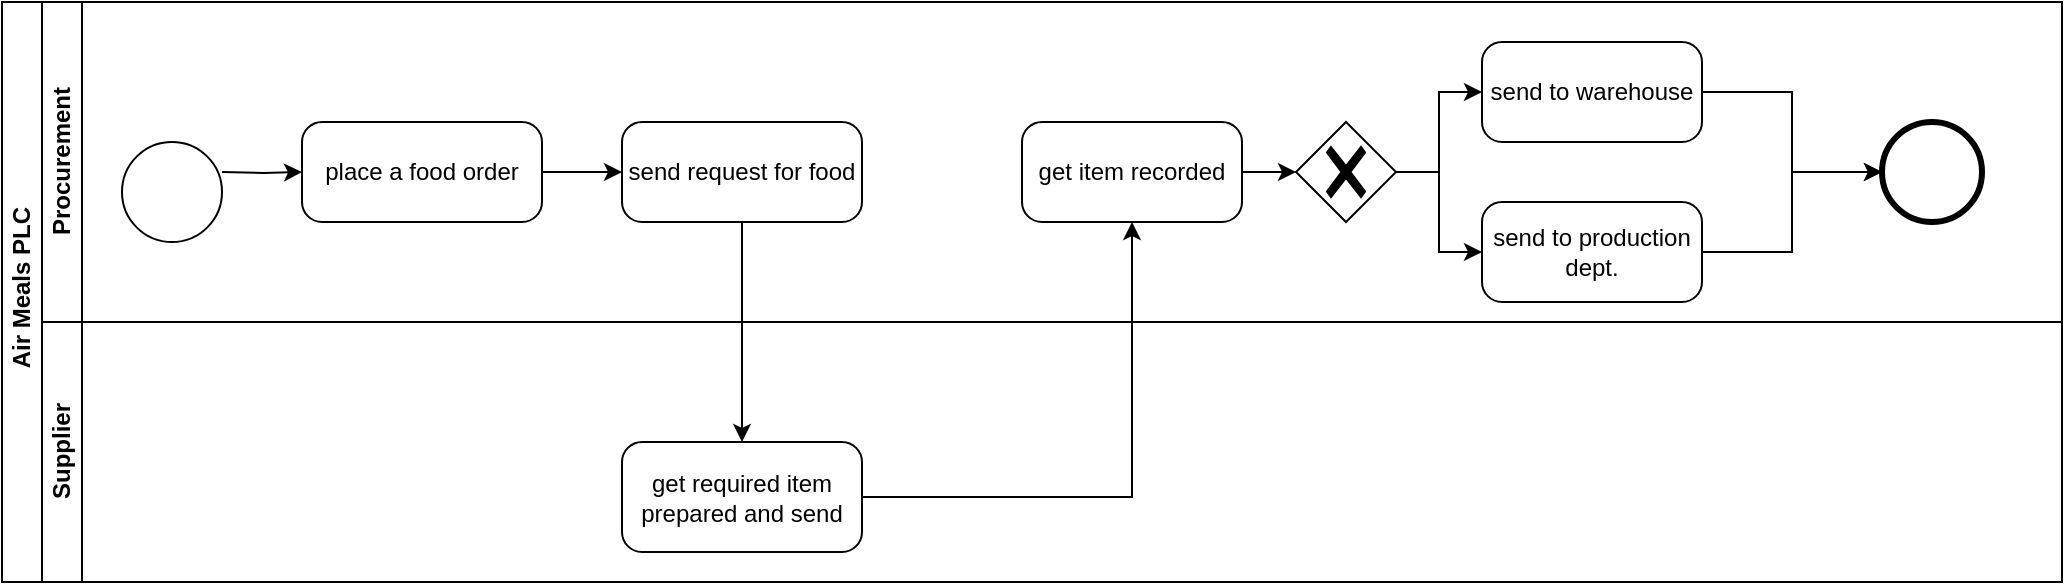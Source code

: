 <mxfile version="22.1.12" type="github">
  <diagram id="prtHgNgQTEPvFCAcTncT" name="Page-1">
    <mxGraphModel dx="3172" dy="964" grid="1" gridSize="10" guides="1" tooltips="1" connect="1" arrows="1" fold="1" page="1" pageScale="1" pageWidth="827" pageHeight="1169" math="0" shadow="0">
      <root>
        <mxCell id="0" />
        <mxCell id="1" parent="0" />
        <mxCell id="dNxyNK7c78bLwvsdeMH5-19" value="&amp;nbsp;Air Meals PLC " style="swimlane;html=1;childLayout=stackLayout;resizeParent=1;resizeParentMax=0;horizontal=0;startSize=20;horizontalStack=0;" parent="1" vertex="1">
          <mxGeometry x="-60" y="20" width="1030" height="290" as="geometry" />
        </mxCell>
        <mxCell id="iolI8BOVlMJaaguG8Dk0-7" style="edgeStyle=orthogonalEdgeStyle;rounded=0;orthogonalLoop=1;jettySize=auto;html=1;" parent="dNxyNK7c78bLwvsdeMH5-19" source="iolI8BOVlMJaaguG8Dk0-5" target="iolI8BOVlMJaaguG8Dk0-8" edge="1">
          <mxGeometry relative="1" as="geometry">
            <mxPoint x="430" y="320" as="targetPoint" />
          </mxGeometry>
        </mxCell>
        <mxCell id="dNxyNK7c78bLwvsdeMH5-20" value="Procurement" style="swimlane;html=1;startSize=20;horizontal=0;" parent="dNxyNK7c78bLwvsdeMH5-19" vertex="1">
          <mxGeometry x="20" width="1010" height="160" as="geometry" />
        </mxCell>
        <mxCell id="jybm4fPGBQml7Ri3tgQ--3" style="edgeStyle=orthogonalEdgeStyle;rounded=0;orthogonalLoop=1;jettySize=auto;html=1;" parent="dNxyNK7c78bLwvsdeMH5-20" target="iolI8BOVlMJaaguG8Dk0-1" edge="1">
          <mxGeometry relative="1" as="geometry">
            <mxPoint x="130" y="140" as="targetPoint" />
            <mxPoint x="90" y="85" as="sourcePoint" />
          </mxGeometry>
        </mxCell>
        <mxCell id="jybm4fPGBQml7Ri3tgQ--1" value="" style="points=[[0.145,0.145,0],[0.5,0,0],[0.855,0.145,0],[1,0.5,0],[0.855,0.855,0],[0.5,1,0],[0.145,0.855,0],[0,0.5,0]];shape=mxgraph.bpmn.event;html=1;verticalLabelPosition=bottom;labelBackgroundColor=#ffffff;verticalAlign=top;align=center;perimeter=ellipsePerimeter;outlineConnect=0;aspect=fixed;outline=standard;symbol=general;" parent="dNxyNK7c78bLwvsdeMH5-20" vertex="1">
          <mxGeometry x="40" y="70" width="50" height="50" as="geometry" />
        </mxCell>
        <mxCell id="iolI8BOVlMJaaguG8Dk0-6" style="edgeStyle=orthogonalEdgeStyle;rounded=0;orthogonalLoop=1;jettySize=auto;html=1;" parent="dNxyNK7c78bLwvsdeMH5-20" source="iolI8BOVlMJaaguG8Dk0-1" target="iolI8BOVlMJaaguG8Dk0-5" edge="1">
          <mxGeometry relative="1" as="geometry" />
        </mxCell>
        <mxCell id="iolI8BOVlMJaaguG8Dk0-1" value="place a food order" style="points=[[0.25,0,0],[0.5,0,0],[0.75,0,0],[1,0.25,0],[1,0.5,0],[1,0.75,0],[0.75,1,0],[0.5,1,0],[0.25,1,0],[0,0.75,0],[0,0.5,0],[0,0.25,0]];shape=mxgraph.bpmn.task;whiteSpace=wrap;rectStyle=rounded;size=10;html=1;taskMarker=abstract;" parent="dNxyNK7c78bLwvsdeMH5-20" vertex="1">
          <mxGeometry x="130" y="60" width="120" height="50" as="geometry" />
        </mxCell>
        <mxCell id="iolI8BOVlMJaaguG8Dk0-5" value="send request for food" style="points=[[0.25,0,0],[0.5,0,0],[0.75,0,0],[1,0.25,0],[1,0.5,0],[1,0.75,0],[0.75,1,0],[0.5,1,0],[0.25,1,0],[0,0.75,0],[0,0.5,0],[0,0.25,0]];shape=mxgraph.bpmn.task;whiteSpace=wrap;rectStyle=rounded;size=10;html=1;taskMarker=abstract;" parent="dNxyNK7c78bLwvsdeMH5-20" vertex="1">
          <mxGeometry x="290" y="60" width="120" height="50" as="geometry" />
        </mxCell>
        <mxCell id="PYNcIkFIWxxrQoFNNcHD-43" style="edgeStyle=orthogonalEdgeStyle;rounded=0;orthogonalLoop=1;jettySize=auto;html=1;" edge="1" parent="dNxyNK7c78bLwvsdeMH5-20" source="iolI8BOVlMJaaguG8Dk0-22" target="PYNcIkFIWxxrQoFNNcHD-37">
          <mxGeometry relative="1" as="geometry" />
        </mxCell>
        <mxCell id="iolI8BOVlMJaaguG8Dk0-22" value="get item recorded" style="points=[[0.25,0,0],[0.5,0,0],[0.75,0,0],[1,0.25,0],[1,0.5,0],[1,0.75,0],[0.75,1,0],[0.5,1,0],[0.25,1,0],[0,0.75,0],[0,0.5,0],[0,0.25,0]];shape=mxgraph.bpmn.task;whiteSpace=wrap;rectStyle=rounded;size=10;html=1;taskMarker=abstract;" parent="dNxyNK7c78bLwvsdeMH5-20" vertex="1">
          <mxGeometry x="490" y="60" width="110" height="50" as="geometry" />
        </mxCell>
        <mxCell id="iolI8BOVlMJaaguG8Dk0-64" value="" style="points=[[0.145,0.145,0],[0.5,0,0],[0.855,0.145,0],[1,0.5,0],[0.855,0.855,0],[0.5,1,0],[0.145,0.855,0],[0,0.5,0]];shape=mxgraph.bpmn.event;html=1;verticalLabelPosition=bottom;labelBackgroundColor=#ffffff;verticalAlign=top;align=center;perimeter=ellipsePerimeter;outlineConnect=0;aspect=fixed;outline=end;symbol=terminate2;" parent="dNxyNK7c78bLwvsdeMH5-20" vertex="1">
          <mxGeometry x="920" y="60" width="50" height="50" as="geometry" />
        </mxCell>
        <mxCell id="PYNcIkFIWxxrQoFNNcHD-44" style="edgeStyle=orthogonalEdgeStyle;rounded=0;orthogonalLoop=1;jettySize=auto;html=1;" edge="1" parent="dNxyNK7c78bLwvsdeMH5-20" source="PYNcIkFIWxxrQoFNNcHD-35" target="iolI8BOVlMJaaguG8Dk0-64">
          <mxGeometry relative="1" as="geometry" />
        </mxCell>
        <mxCell id="PYNcIkFIWxxrQoFNNcHD-35" value="send to warehouse" style="points=[[0.25,0,0],[0.5,0,0],[0.75,0,0],[1,0.25,0],[1,0.5,0],[1,0.75,0],[0.75,1,0],[0.5,1,0],[0.25,1,0],[0,0.75,0],[0,0.5,0],[0,0.25,0]];shape=mxgraph.bpmn.task;whiteSpace=wrap;rectStyle=rounded;size=10;html=1;taskMarker=abstract;" vertex="1" parent="dNxyNK7c78bLwvsdeMH5-20">
          <mxGeometry x="720" y="20" width="110" height="50" as="geometry" />
        </mxCell>
        <mxCell id="PYNcIkFIWxxrQoFNNcHD-41" style="edgeStyle=orthogonalEdgeStyle;rounded=0;orthogonalLoop=1;jettySize=auto;html=1;" edge="1" parent="dNxyNK7c78bLwvsdeMH5-20" source="PYNcIkFIWxxrQoFNNcHD-37" target="PYNcIkFIWxxrQoFNNcHD-35">
          <mxGeometry relative="1" as="geometry" />
        </mxCell>
        <mxCell id="PYNcIkFIWxxrQoFNNcHD-42" style="edgeStyle=orthogonalEdgeStyle;rounded=0;orthogonalLoop=1;jettySize=auto;html=1;" edge="1" parent="dNxyNK7c78bLwvsdeMH5-20" source="PYNcIkFIWxxrQoFNNcHD-37" target="PYNcIkFIWxxrQoFNNcHD-39">
          <mxGeometry relative="1" as="geometry" />
        </mxCell>
        <mxCell id="PYNcIkFIWxxrQoFNNcHD-37" value="" style="points=[[0.25,0.25,0],[0.5,0,0],[0.75,0.25,0],[1,0.5,0],[0.75,0.75,0],[0.5,1,0],[0.25,0.75,0],[0,0.5,0]];shape=mxgraph.bpmn.gateway2;html=1;verticalLabelPosition=bottom;labelBackgroundColor=#ffffff;verticalAlign=top;align=center;perimeter=rhombusPerimeter;outlineConnect=0;outline=none;symbol=none;gwType=exclusive;" vertex="1" parent="dNxyNK7c78bLwvsdeMH5-20">
          <mxGeometry x="627" y="60" width="50" height="50" as="geometry" />
        </mxCell>
        <mxCell id="PYNcIkFIWxxrQoFNNcHD-39" value="send to production dept." style="points=[[0.25,0,0],[0.5,0,0],[0.75,0,0],[1,0.25,0],[1,0.5,0],[1,0.75,0],[0.75,1,0],[0.5,1,0],[0.25,1,0],[0,0.75,0],[0,0.5,0],[0,0.25,0]];shape=mxgraph.bpmn.task;whiteSpace=wrap;rectStyle=rounded;size=10;html=1;taskMarker=abstract;" vertex="1" parent="dNxyNK7c78bLwvsdeMH5-20">
          <mxGeometry x="720" y="100" width="110" height="50" as="geometry" />
        </mxCell>
        <mxCell id="PYNcIkFIWxxrQoFNNcHD-45" style="edgeStyle=orthogonalEdgeStyle;rounded=0;orthogonalLoop=1;jettySize=auto;html=1;entryX=0;entryY=0.5;entryDx=0;entryDy=0;entryPerimeter=0;" edge="1" parent="dNxyNK7c78bLwvsdeMH5-20" source="PYNcIkFIWxxrQoFNNcHD-39" target="iolI8BOVlMJaaguG8Dk0-64">
          <mxGeometry relative="1" as="geometry" />
        </mxCell>
        <mxCell id="PYNcIkFIWxxrQoFNNcHD-34" style="edgeStyle=orthogonalEdgeStyle;rounded=0;orthogonalLoop=1;jettySize=auto;html=1;entryX=0.5;entryY=1;entryDx=0;entryDy=0;entryPerimeter=0;" edge="1" parent="dNxyNK7c78bLwvsdeMH5-19" source="iolI8BOVlMJaaguG8Dk0-8" target="iolI8BOVlMJaaguG8Dk0-22">
          <mxGeometry relative="1" as="geometry" />
        </mxCell>
        <mxCell id="dNxyNK7c78bLwvsdeMH5-21" value="Supplier" style="swimlane;html=1;startSize=20;horizontal=0;" parent="dNxyNK7c78bLwvsdeMH5-19" vertex="1">
          <mxGeometry x="20" y="160" width="1010" height="130" as="geometry" />
        </mxCell>
        <mxCell id="iolI8BOVlMJaaguG8Dk0-8" value="get required item prepared and send" style="points=[[0.25,0,0],[0.5,0,0],[0.75,0,0],[1,0.25,0],[1,0.5,0],[1,0.75,0],[0.75,1,0],[0.5,1,0],[0.25,1,0],[0,0.75,0],[0,0.5,0],[0,0.25,0]];shape=mxgraph.bpmn.task;whiteSpace=wrap;rectStyle=rounded;size=10;html=1;taskMarker=abstract;" parent="dNxyNK7c78bLwvsdeMH5-21" vertex="1">
          <mxGeometry x="290" y="60" width="120" height="55" as="geometry" />
        </mxCell>
        <mxCell id="iolI8BOVlMJaaguG8Dk0-62" style="edgeStyle=orthogonalEdgeStyle;rounded=0;orthogonalLoop=1;jettySize=auto;html=1;entryX=0;entryY=0.5;entryDx=0;entryDy=0;entryPerimeter=0;exitX=0.5;exitY=0;exitDx=0;exitDy=0;exitPerimeter=0;" parent="dNxyNK7c78bLwvsdeMH5-21" source="iolI8BOVlMJaaguG8Dk0-51" edge="1">
          <mxGeometry relative="1" as="geometry">
            <mxPoint x="1390" y="65" as="targetPoint" />
          </mxGeometry>
        </mxCell>
        <mxCell id="iolI8BOVlMJaaguG8Dk0-63" style="edgeStyle=orthogonalEdgeStyle;rounded=0;orthogonalLoop=1;jettySize=auto;html=1;entryX=0;entryY=0.5;entryDx=0;entryDy=0;entryPerimeter=0;exitX=0.5;exitY=1;exitDx=0;exitDy=0;exitPerimeter=0;" parent="dNxyNK7c78bLwvsdeMH5-21" source="iolI8BOVlMJaaguG8Dk0-51" edge="1">
          <mxGeometry relative="1" as="geometry">
            <mxPoint x="1390" y="225" as="targetPoint" />
          </mxGeometry>
        </mxCell>
      </root>
    </mxGraphModel>
  </diagram>
</mxfile>
